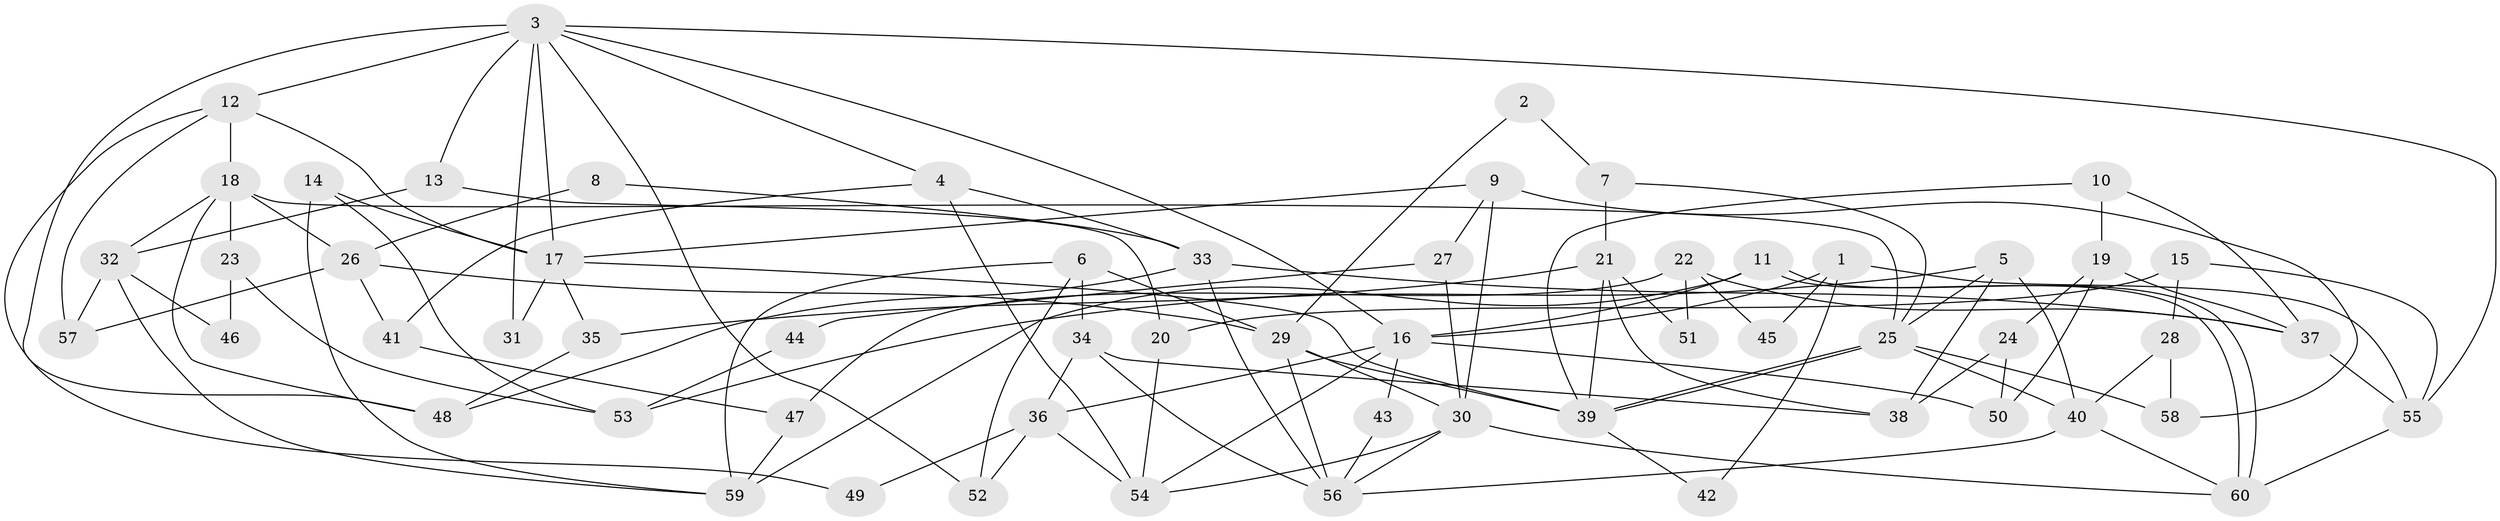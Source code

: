 // Generated by graph-tools (version 1.1) at 2025/51/03/09/25 04:51:27]
// undirected, 60 vertices, 120 edges
graph export_dot {
graph [start="1"]
  node [color=gray90,style=filled];
  1;
  2;
  3;
  4;
  5;
  6;
  7;
  8;
  9;
  10;
  11;
  12;
  13;
  14;
  15;
  16;
  17;
  18;
  19;
  20;
  21;
  22;
  23;
  24;
  25;
  26;
  27;
  28;
  29;
  30;
  31;
  32;
  33;
  34;
  35;
  36;
  37;
  38;
  39;
  40;
  41;
  42;
  43;
  44;
  45;
  46;
  47;
  48;
  49;
  50;
  51;
  52;
  53;
  54;
  55;
  56;
  57;
  58;
  59;
  60;
  1 -- 55;
  1 -- 16;
  1 -- 42;
  1 -- 45;
  2 -- 29;
  2 -- 7;
  3 -- 17;
  3 -- 52;
  3 -- 4;
  3 -- 12;
  3 -- 13;
  3 -- 16;
  3 -- 31;
  3 -- 48;
  3 -- 55;
  4 -- 33;
  4 -- 41;
  4 -- 54;
  5 -- 25;
  5 -- 40;
  5 -- 38;
  5 -- 53;
  6 -- 34;
  6 -- 59;
  6 -- 29;
  6 -- 52;
  7 -- 21;
  7 -- 25;
  8 -- 33;
  8 -- 26;
  9 -- 30;
  9 -- 17;
  9 -- 27;
  9 -- 58;
  10 -- 37;
  10 -- 39;
  10 -- 19;
  11 -- 16;
  11 -- 60;
  11 -- 60;
  11 -- 59;
  12 -- 18;
  12 -- 17;
  12 -- 49;
  12 -- 57;
  13 -- 32;
  13 -- 20;
  14 -- 17;
  14 -- 59;
  14 -- 53;
  15 -- 20;
  15 -- 55;
  15 -- 28;
  16 -- 54;
  16 -- 36;
  16 -- 43;
  16 -- 50;
  17 -- 39;
  17 -- 31;
  17 -- 35;
  18 -- 25;
  18 -- 48;
  18 -- 23;
  18 -- 26;
  18 -- 32;
  19 -- 24;
  19 -- 37;
  19 -- 50;
  20 -- 54;
  21 -- 39;
  21 -- 35;
  21 -- 38;
  21 -- 51;
  22 -- 47;
  22 -- 37;
  22 -- 45;
  22 -- 51;
  23 -- 53;
  23 -- 46;
  24 -- 38;
  24 -- 50;
  25 -- 39;
  25 -- 39;
  25 -- 40;
  25 -- 58;
  26 -- 29;
  26 -- 41;
  26 -- 57;
  27 -- 30;
  27 -- 44;
  28 -- 58;
  28 -- 40;
  29 -- 56;
  29 -- 30;
  29 -- 39;
  30 -- 60;
  30 -- 54;
  30 -- 56;
  32 -- 57;
  32 -- 46;
  32 -- 59;
  33 -- 56;
  33 -- 37;
  33 -- 48;
  34 -- 36;
  34 -- 38;
  34 -- 56;
  35 -- 48;
  36 -- 54;
  36 -- 49;
  36 -- 52;
  37 -- 55;
  39 -- 42;
  40 -- 56;
  40 -- 60;
  41 -- 47;
  43 -- 56;
  44 -- 53;
  47 -- 59;
  55 -- 60;
}
